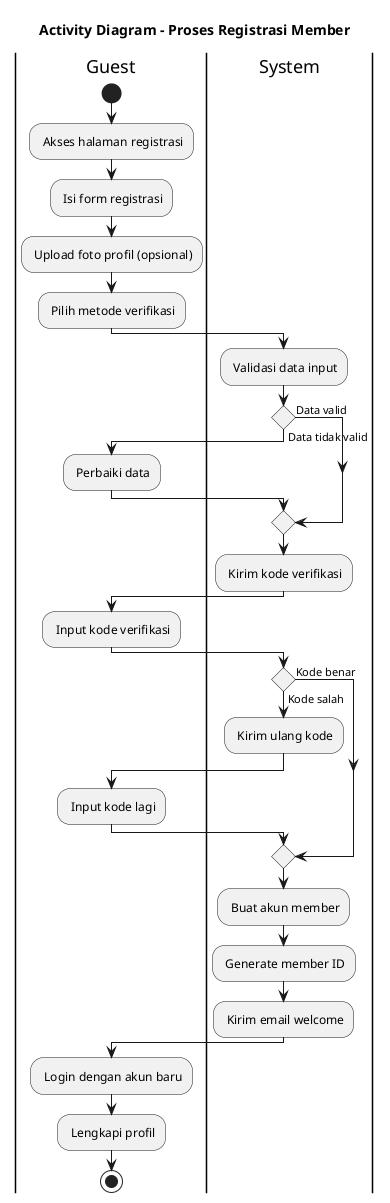 @startuml
title Activity Diagram - Proses Registrasi Member

|Guest|
start
: Akses halaman registrasi;
: Isi form registrasi;
: Upload foto profil (opsional);
: Pilih metode verifikasi;

|System|
: Validasi data input;

if () then (Data tidak valid)
  |Guest|
  : Perbaiki data;
else (Data valid)
endif

|System|
: Kirim kode verifikasi;

|Guest|
: Input kode verifikasi;

|System|
if () then (Kode salah)
  : Kirim ulang kode;
  |Guest|
  : Input kode lagi;
else (Kode benar)
endif

|System|
: Buat akun member;
: Generate member ID;
: Kirim email welcome;

|Guest|
: Login dengan akun baru;
: Lengkapi profil;

stop
@enduml
